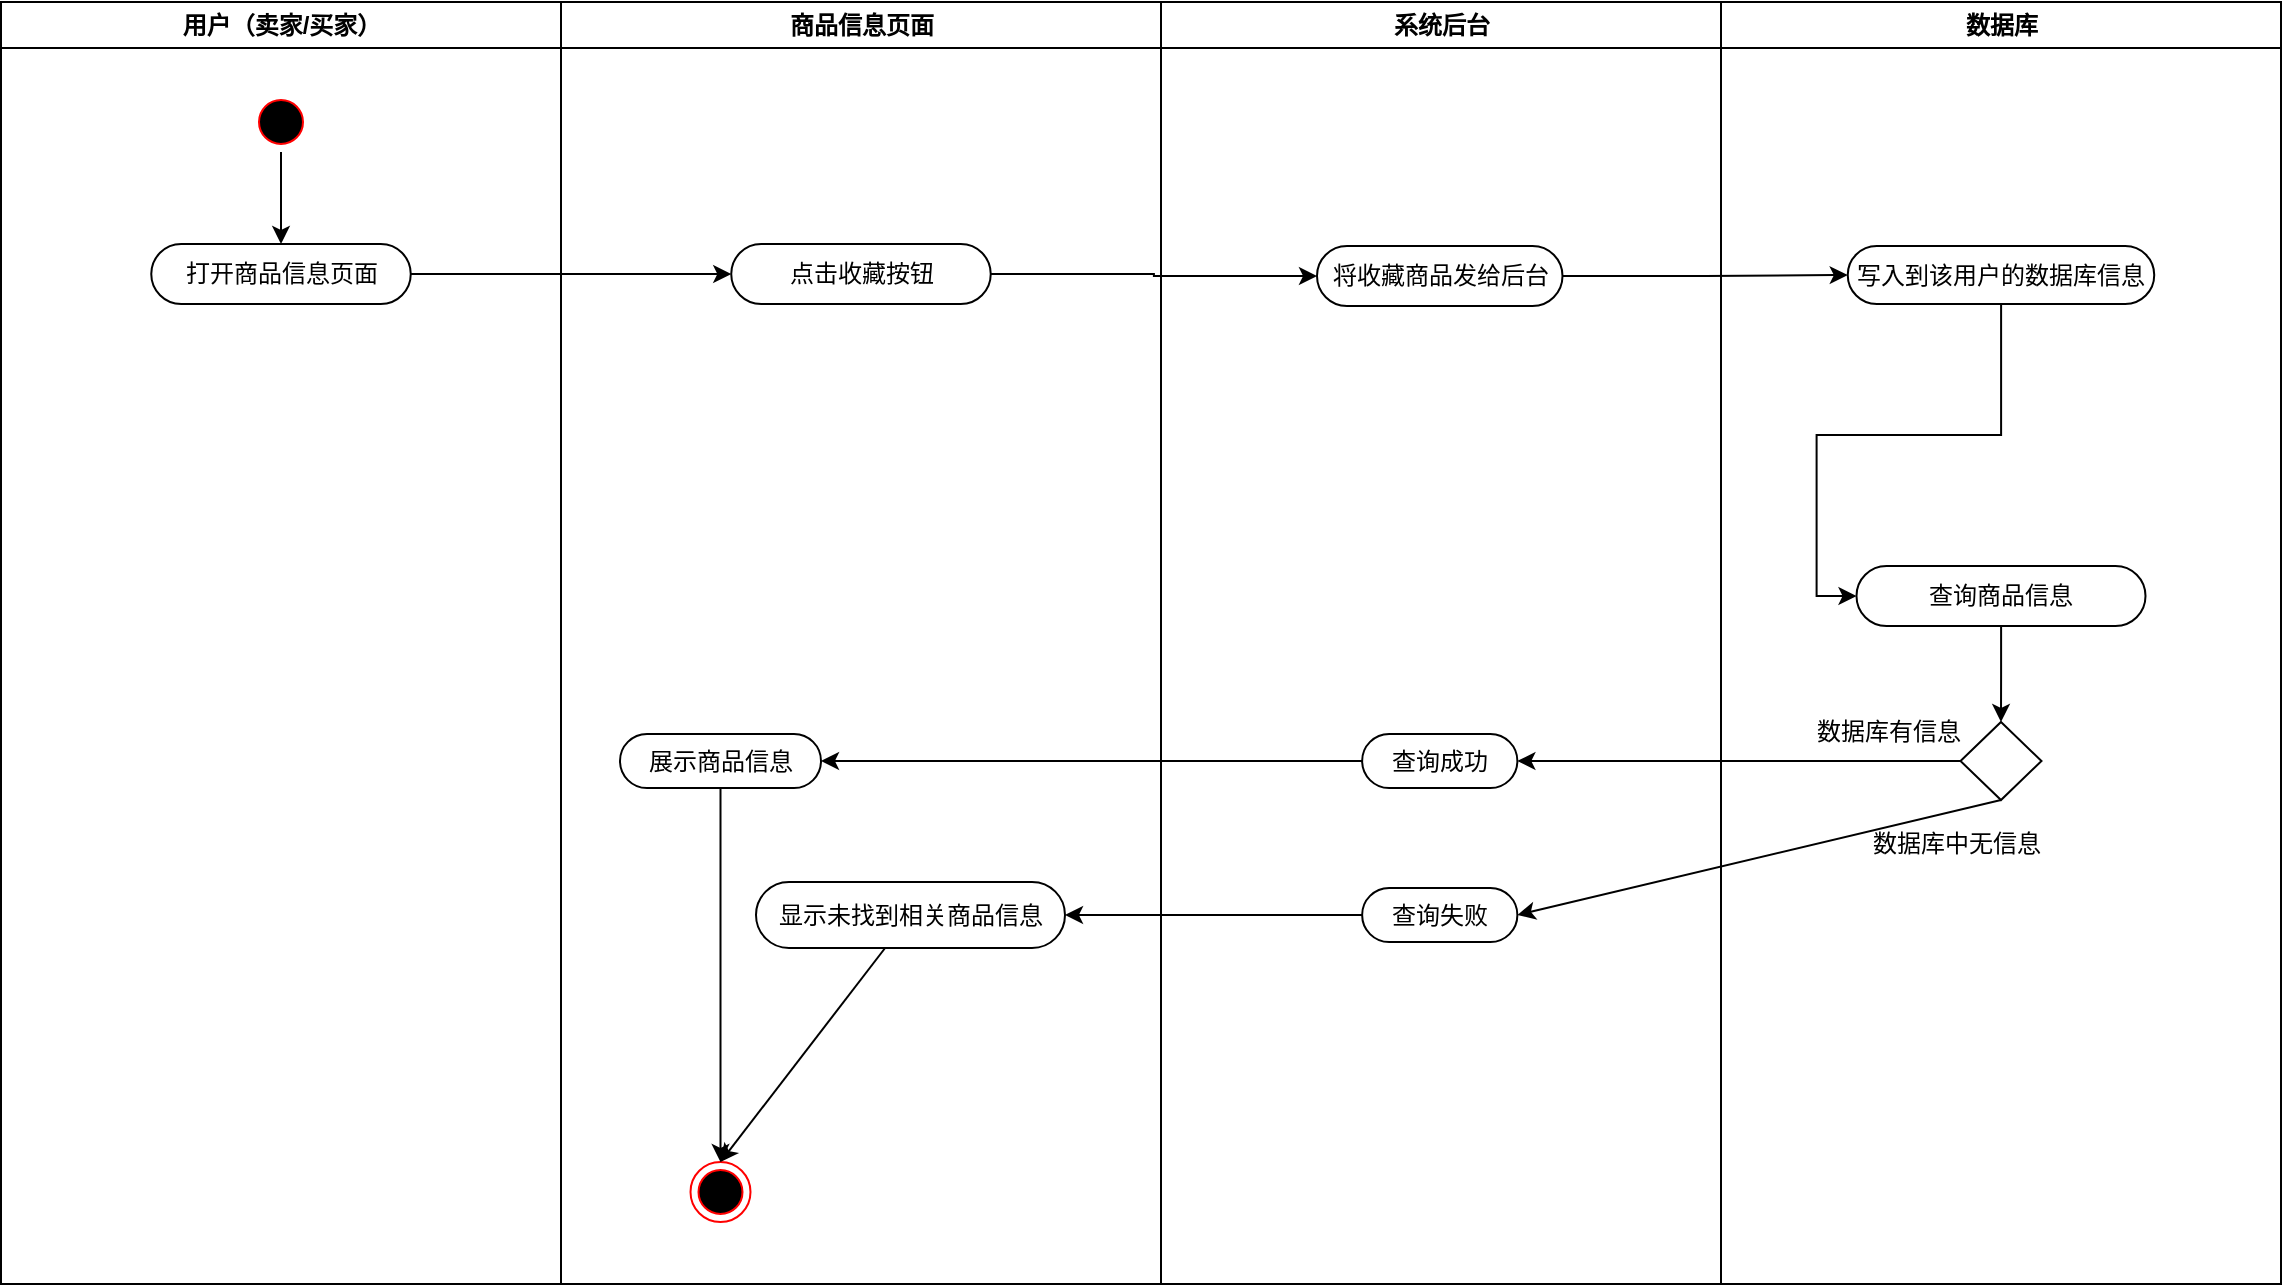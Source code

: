 <mxfile version="17.4.5" type="github">
  <diagram id="XQAHxiRwhz5Y1FY18PcM" name="第 1 页">
    <mxGraphModel dx="1594" dy="857" grid="0" gridSize="10" guides="1" tooltips="1" connect="1" arrows="1" fold="1" page="1" pageScale="1" pageWidth="1169" pageHeight="827" math="0" shadow="0">
      <root>
        <mxCell id="0" />
        <mxCell id="1" parent="0" />
        <mxCell id="6P8U_Z_ffcTBsE7Q9u---1" value="用户（卖家/买家）" style="swimlane;whiteSpace=wrap" vertex="1" parent="1">
          <mxGeometry x="164.5" y="128" width="280" height="641" as="geometry" />
        </mxCell>
        <mxCell id="6P8U_Z_ffcTBsE7Q9u---2" style="edgeStyle=orthogonalEdgeStyle;rounded=0;orthogonalLoop=1;jettySize=auto;html=1;entryX=0.5;entryY=0;entryDx=0;entryDy=0;" edge="1" parent="6P8U_Z_ffcTBsE7Q9u---1" source="6P8U_Z_ffcTBsE7Q9u---3" target="6P8U_Z_ffcTBsE7Q9u---4">
          <mxGeometry relative="1" as="geometry" />
        </mxCell>
        <mxCell id="6P8U_Z_ffcTBsE7Q9u---3" value="" style="ellipse;shape=startState;fillColor=#000000;strokeColor=#ff0000;" vertex="1" parent="6P8U_Z_ffcTBsE7Q9u---1">
          <mxGeometry x="125" y="45" width="30" height="30" as="geometry" />
        </mxCell>
        <mxCell id="6P8U_Z_ffcTBsE7Q9u---4" value="打开商品信息页面" style="rounded=1;whiteSpace=wrap;html=1;arcSize=50;" vertex="1" parent="6P8U_Z_ffcTBsE7Q9u---1">
          <mxGeometry x="75.13" y="121" width="129.75" height="30" as="geometry" />
        </mxCell>
        <mxCell id="6P8U_Z_ffcTBsE7Q9u---5" value="商品信息页面" style="swimlane;whiteSpace=wrap;startSize=23;" vertex="1" parent="1">
          <mxGeometry x="444.5" y="128" width="300" height="641" as="geometry" />
        </mxCell>
        <mxCell id="6P8U_Z_ffcTBsE7Q9u---7" value="点击收藏按钮" style="rounded=1;whiteSpace=wrap;html=1;arcSize=50;" vertex="1" parent="6P8U_Z_ffcTBsE7Q9u---5">
          <mxGeometry x="85.12" y="121" width="129.75" height="30" as="geometry" />
        </mxCell>
        <mxCell id="6P8U_Z_ffcTBsE7Q9u---9" value="" style="ellipse;html=1;shape=endState;fillColor=#000000;strokeColor=#ff0000;" vertex="1" parent="6P8U_Z_ffcTBsE7Q9u---5">
          <mxGeometry x="64.75" y="580" width="30" height="30" as="geometry" />
        </mxCell>
        <mxCell id="6P8U_Z_ffcTBsE7Q9u---10" style="edgeStyle=none;rounded=0;orthogonalLoop=1;jettySize=auto;html=1;entryX=0.5;entryY=0;entryDx=0;entryDy=0;" edge="1" parent="6P8U_Z_ffcTBsE7Q9u---5" source="6P8U_Z_ffcTBsE7Q9u---11" target="6P8U_Z_ffcTBsE7Q9u---9">
          <mxGeometry relative="1" as="geometry" />
        </mxCell>
        <mxCell id="6P8U_Z_ffcTBsE7Q9u---11" value="展示商品信息" style="rounded=1;whiteSpace=wrap;html=1;arcSize=50;" vertex="1" parent="6P8U_Z_ffcTBsE7Q9u---5">
          <mxGeometry x="29.5" y="366" width="100.5" height="27" as="geometry" />
        </mxCell>
        <mxCell id="6P8U_Z_ffcTBsE7Q9u---12" style="edgeStyle=none;rounded=0;orthogonalLoop=1;jettySize=auto;html=1;entryX=0.5;entryY=0;entryDx=0;entryDy=0;" edge="1" parent="6P8U_Z_ffcTBsE7Q9u---5" source="6P8U_Z_ffcTBsE7Q9u---13" target="6P8U_Z_ffcTBsE7Q9u---9">
          <mxGeometry relative="1" as="geometry" />
        </mxCell>
        <mxCell id="6P8U_Z_ffcTBsE7Q9u---13" value="显示未找到相关商品信息" style="rounded=1;whiteSpace=wrap;html=1;arcSize=50;" vertex="1" parent="6P8U_Z_ffcTBsE7Q9u---5">
          <mxGeometry x="97.5" y="440" width="154.5" height="33" as="geometry" />
        </mxCell>
        <mxCell id="6P8U_Z_ffcTBsE7Q9u---14" value="系统后台" style="swimlane;whiteSpace=wrap" vertex="1" parent="1">
          <mxGeometry x="744.5" y="128" width="280" height="641" as="geometry" />
        </mxCell>
        <mxCell id="6P8U_Z_ffcTBsE7Q9u---16" value="将收藏商品发给后台" style="rounded=1;whiteSpace=wrap;html=1;arcSize=50;" vertex="1" parent="6P8U_Z_ffcTBsE7Q9u---14">
          <mxGeometry x="78" y="122" width="122.75" height="30" as="geometry" />
        </mxCell>
        <mxCell id="6P8U_Z_ffcTBsE7Q9u---18" value="查询成功" style="rounded=1;whiteSpace=wrap;html=1;arcSize=50;" vertex="1" parent="6P8U_Z_ffcTBsE7Q9u---14">
          <mxGeometry x="100.57" y="366" width="77.62" height="27" as="geometry" />
        </mxCell>
        <mxCell id="6P8U_Z_ffcTBsE7Q9u---19" value="查询失败" style="rounded=1;whiteSpace=wrap;html=1;arcSize=50;" vertex="1" parent="6P8U_Z_ffcTBsE7Q9u---14">
          <mxGeometry x="100.57" y="443" width="77.62" height="27" as="geometry" />
        </mxCell>
        <mxCell id="6P8U_Z_ffcTBsE7Q9u---20" value="数据库" style="swimlane;whiteSpace=wrap" vertex="1" parent="1">
          <mxGeometry x="1024.5" y="128" width="280" height="641" as="geometry" />
        </mxCell>
        <mxCell id="6P8U_Z_ffcTBsE7Q9u---21" style="edgeStyle=orthogonalEdgeStyle;rounded=0;orthogonalLoop=1;jettySize=auto;html=1;entryX=0.5;entryY=0;entryDx=0;entryDy=0;" edge="1" parent="6P8U_Z_ffcTBsE7Q9u---20" source="6P8U_Z_ffcTBsE7Q9u---22" target="6P8U_Z_ffcTBsE7Q9u---23">
          <mxGeometry relative="1" as="geometry" />
        </mxCell>
        <mxCell id="6P8U_Z_ffcTBsE7Q9u---22" value="查询商品信息" style="rounded=1;whiteSpace=wrap;html=1;arcSize=50;" vertex="1" parent="6P8U_Z_ffcTBsE7Q9u---20">
          <mxGeometry x="67.75" y="282" width="144.5" height="30" as="geometry" />
        </mxCell>
        <mxCell id="6P8U_Z_ffcTBsE7Q9u---23" value="" style="rhombus;whiteSpace=wrap;html=1;" vertex="1" parent="6P8U_Z_ffcTBsE7Q9u---20">
          <mxGeometry x="119.75" y="360" width="40.5" height="39" as="geometry" />
        </mxCell>
        <mxCell id="6P8U_Z_ffcTBsE7Q9u---24" value="数据库有信息" style="text;html=1;align=center;verticalAlign=middle;resizable=0;points=[];autosize=1;strokeColor=none;fillColor=none;" vertex="1" parent="6P8U_Z_ffcTBsE7Q9u---20">
          <mxGeometry x="42.5" y="356" width="82" height="18" as="geometry" />
        </mxCell>
        <mxCell id="6P8U_Z_ffcTBsE7Q9u---25" value="数据库中无信息" style="text;html=1;align=center;verticalAlign=middle;resizable=0;points=[];autosize=1;strokeColor=none;fillColor=none;" vertex="1" parent="6P8U_Z_ffcTBsE7Q9u---20">
          <mxGeometry x="70.5" y="412" width="94" height="18" as="geometry" />
        </mxCell>
        <mxCell id="6P8U_Z_ffcTBsE7Q9u---17" value="写入到该用户的数据库信息" style="rounded=1;whiteSpace=wrap;html=1;arcSize=50;" vertex="1" parent="6P8U_Z_ffcTBsE7Q9u---20">
          <mxGeometry x="63.37" y="122" width="153.25" height="29" as="geometry" />
        </mxCell>
        <mxCell id="6P8U_Z_ffcTBsE7Q9u---28" style="edgeStyle=orthogonalEdgeStyle;rounded=0;orthogonalLoop=1;jettySize=auto;html=1;entryX=0;entryY=0.5;entryDx=0;entryDy=0;" edge="1" parent="6P8U_Z_ffcTBsE7Q9u---20" source="6P8U_Z_ffcTBsE7Q9u---17" target="6P8U_Z_ffcTBsE7Q9u---22">
          <mxGeometry relative="1" as="geometry" />
        </mxCell>
        <mxCell id="6P8U_Z_ffcTBsE7Q9u---26" style="edgeStyle=orthogonalEdgeStyle;rounded=0;orthogonalLoop=1;jettySize=auto;html=1;entryX=0;entryY=0.5;entryDx=0;entryDy=0;" edge="1" parent="1" source="6P8U_Z_ffcTBsE7Q9u---4" target="6P8U_Z_ffcTBsE7Q9u---7">
          <mxGeometry relative="1" as="geometry" />
        </mxCell>
        <mxCell id="6P8U_Z_ffcTBsE7Q9u---29" style="edgeStyle=orthogonalEdgeStyle;rounded=0;orthogonalLoop=1;jettySize=auto;html=1;entryX=1;entryY=0.5;entryDx=0;entryDy=0;" edge="1" parent="1" source="6P8U_Z_ffcTBsE7Q9u---23" target="6P8U_Z_ffcTBsE7Q9u---18">
          <mxGeometry relative="1" as="geometry" />
        </mxCell>
        <mxCell id="6P8U_Z_ffcTBsE7Q9u---30" style="rounded=0;orthogonalLoop=1;jettySize=auto;html=1;entryX=1;entryY=0.5;entryDx=0;entryDy=0;exitX=0.5;exitY=1;exitDx=0;exitDy=0;" edge="1" parent="1" source="6P8U_Z_ffcTBsE7Q9u---23" target="6P8U_Z_ffcTBsE7Q9u---19">
          <mxGeometry relative="1" as="geometry" />
        </mxCell>
        <mxCell id="6P8U_Z_ffcTBsE7Q9u---31" style="edgeStyle=none;rounded=0;orthogonalLoop=1;jettySize=auto;html=1;entryX=1;entryY=0.5;entryDx=0;entryDy=0;" edge="1" parent="1" source="6P8U_Z_ffcTBsE7Q9u---18" target="6P8U_Z_ffcTBsE7Q9u---11">
          <mxGeometry relative="1" as="geometry" />
        </mxCell>
        <mxCell id="6P8U_Z_ffcTBsE7Q9u---32" style="edgeStyle=none;rounded=0;orthogonalLoop=1;jettySize=auto;html=1;entryX=1;entryY=0.5;entryDx=0;entryDy=0;" edge="1" parent="1" source="6P8U_Z_ffcTBsE7Q9u---19" target="6P8U_Z_ffcTBsE7Q9u---13">
          <mxGeometry relative="1" as="geometry" />
        </mxCell>
        <mxCell id="6P8U_Z_ffcTBsE7Q9u---33" style="edgeStyle=orthogonalEdgeStyle;rounded=0;orthogonalLoop=1;jettySize=auto;html=1;entryX=0;entryY=0.5;entryDx=0;entryDy=0;" edge="1" parent="1" source="6P8U_Z_ffcTBsE7Q9u---7" target="6P8U_Z_ffcTBsE7Q9u---16">
          <mxGeometry relative="1" as="geometry" />
        </mxCell>
        <mxCell id="6P8U_Z_ffcTBsE7Q9u---15" style="edgeStyle=orthogonalEdgeStyle;rounded=0;orthogonalLoop=1;jettySize=auto;html=1;entryX=0;entryY=0.5;entryDx=0;entryDy=0;" edge="1" parent="1" source="6P8U_Z_ffcTBsE7Q9u---16" target="6P8U_Z_ffcTBsE7Q9u---17">
          <mxGeometry relative="1" as="geometry" />
        </mxCell>
      </root>
    </mxGraphModel>
  </diagram>
</mxfile>
